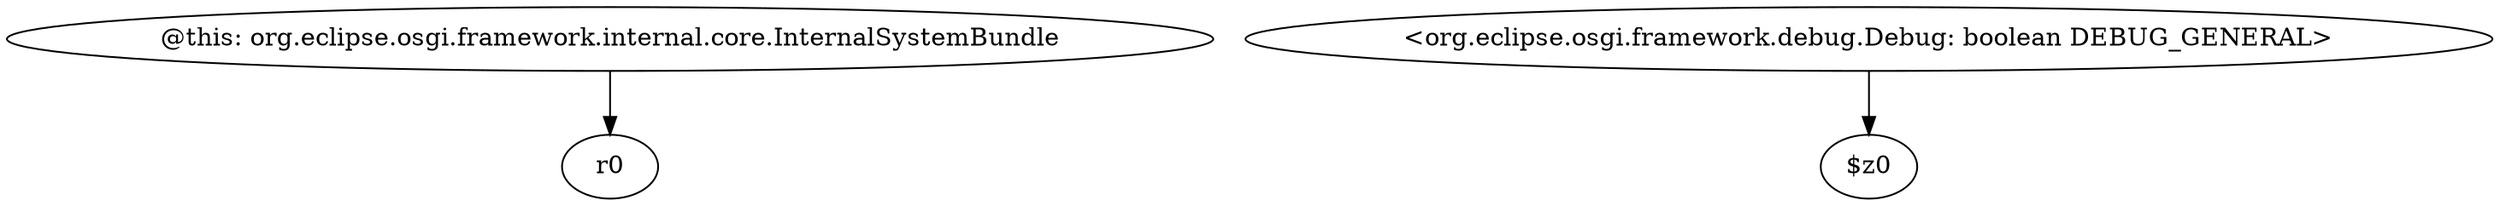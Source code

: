 digraph g {
0[label="@this: org.eclipse.osgi.framework.internal.core.InternalSystemBundle"]
1[label="r0"]
0->1[label=""]
2[label="<org.eclipse.osgi.framework.debug.Debug: boolean DEBUG_GENERAL>"]
3[label="$z0"]
2->3[label=""]
}